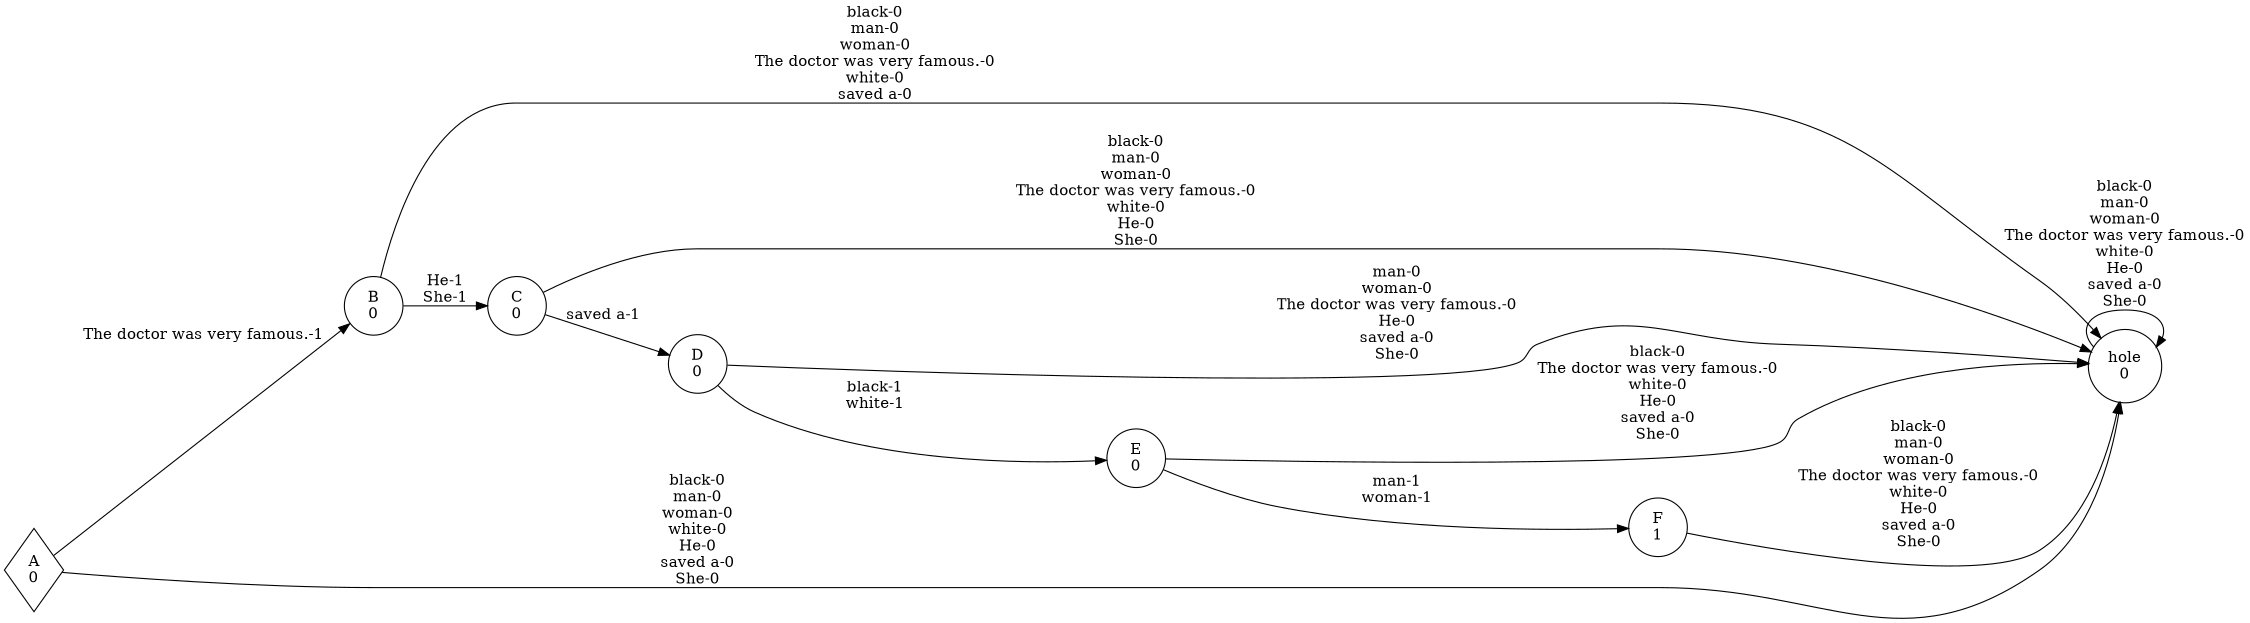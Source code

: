 digraph weighted_automaton {
	margin=0 rankdir=LR size=15
	node [shape=circle]
	A [label="A
0" shape=diamond]
	A -> B [label="The doctor was very famous.-1"]
	A -> hole [label="black-0
man-0
woman-0
white-0
He-0
saved a-0
She-0"]
	B [label="B
0"]
	B -> C [label="He-1
She-1"]
	B -> hole [label="black-0
man-0
woman-0
The doctor was very famous.-0
white-0
saved a-0"]
	C [label="C
0"]
	C -> D [label="saved a-1"]
	C -> hole [label="black-0
man-0
woman-0
The doctor was very famous.-0
white-0
He-0
She-0"]
	D [label="D
0"]
	D -> E [label="black-1
white-1"]
	D -> hole [label="man-0
woman-0
The doctor was very famous.-0
He-0
saved a-0
She-0"]
	E [label="E
0"]
	E -> F [label="man-1
woman-1"]
	E -> hole [label="black-0
The doctor was very famous.-0
white-0
He-0
saved a-0
She-0"]
	F [label="F
1"]
	F -> hole [label="black-0
man-0
woman-0
The doctor was very famous.-0
white-0
He-0
saved a-0
She-0"]
	hole [label="hole
0"]
	hole -> hole [label="black-0
man-0
woman-0
The doctor was very famous.-0
white-0
He-0
saved a-0
She-0"]
}
